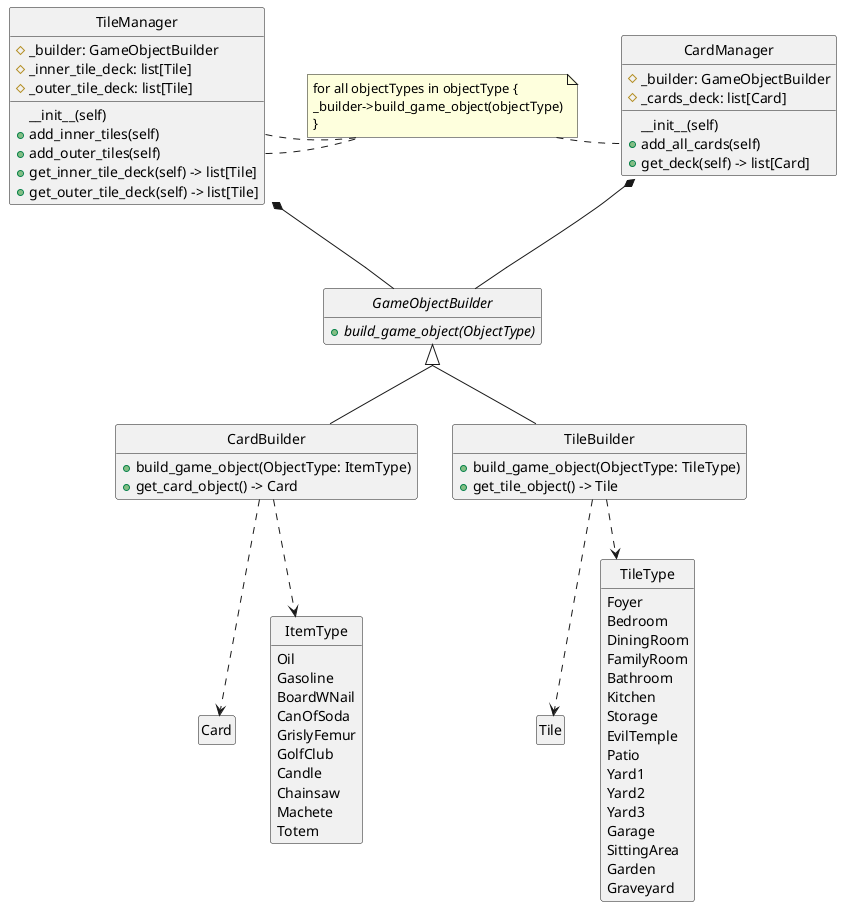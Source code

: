 @startuml
skinparam groupInheritance 2
skinparam groupInheritance 2
skinparam style strictuml
hide empty members

class CardManager {
  #_builder: GameObjectBuilder
  #_cards_deck: list[Card]
  __init__(self)
  +add_all_cards(self)
  +get_deck(self) -> list[Card]
}

class TileManager {
  #_builder: GameObjectBuilder
  #_inner_tile_deck: list[Tile]
  #_outer_tile_deck: list[Tile]
  __init__(self)
  +add_inner_tiles(self)
  +add_outer_tiles(self)
  +get_inner_tile_deck(self) -> list[Tile]
  +get_outer_tile_deck(self) -> list[Tile]
}

abstract class GameObjectBuilder {
  {abstract} +build_game_object(ObjectType)
}

class CardBuilder extends GameObjectBuilder {
  +build_game_object(ObjectType: ItemType)
  +get_card_object() -> Card
}

class TileBuilder extends GameObjectBuilder {
  +build_game_object(ObjectType: TileType)
  +get_tile_object() -> Tile
}

class Card {}

class Tile {}

enum TileType {
  Foyer
  Bedroom
  DiningRoom
  FamilyRoom
  Bathroom
  Kitchen
  Storage
  EvilTemple
  Patio
  Yard1
  Yard2
  Yard3
  Garage
  SittingArea
  Garden
  Graveyard
}

enum ItemType {
  Oil
  Gasoline
  BoardWNail
  CanOfSoda
  GrislyFemur
  GolfClub
  Candle
  Chainsaw
  Machete
  Totem
}

note "for all objectTypes in objectType {\n_builder->build_game_object(objectType)\n}" as ConstructNote
CardManager::add_all_cards ..left ConstructNote
TileManager::add_inner_tiles ..right ConstructNote
TileManager::add_outer_tiles ..right ConstructNote

CardBuilder ..> Card
TileBuilder ..> Tile

CardBuilder ..> ItemType
TileBuilder ..> TileType

CardManager *-- GameObjectBuilder
TileManager *-- GameObjectBuilder
@enduml